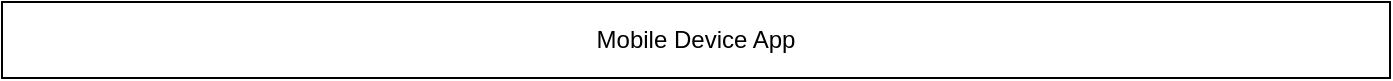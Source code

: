 <mxfile version="18.2.1" type="github">
  <diagram id="HpwX2peaphsE54BqD4FC" name="Page-1">
    <mxGraphModel dx="1038" dy="515" grid="1" gridSize="2" guides="1" tooltips="1" connect="1" arrows="1" fold="1" page="1" pageScale="1" pageWidth="850" pageHeight="1100" math="0" shadow="0">
      <root>
        <mxCell id="0" />
        <mxCell id="1" parent="0" />
        <mxCell id="eXcymQM_I02Z2umomMd2-1" value="Mobile Device App" style="rounded=0;whiteSpace=wrap;html=1;" vertex="1" parent="1">
          <mxGeometry x="56" y="28" width="694" height="38" as="geometry" />
        </mxCell>
      </root>
    </mxGraphModel>
  </diagram>
</mxfile>

